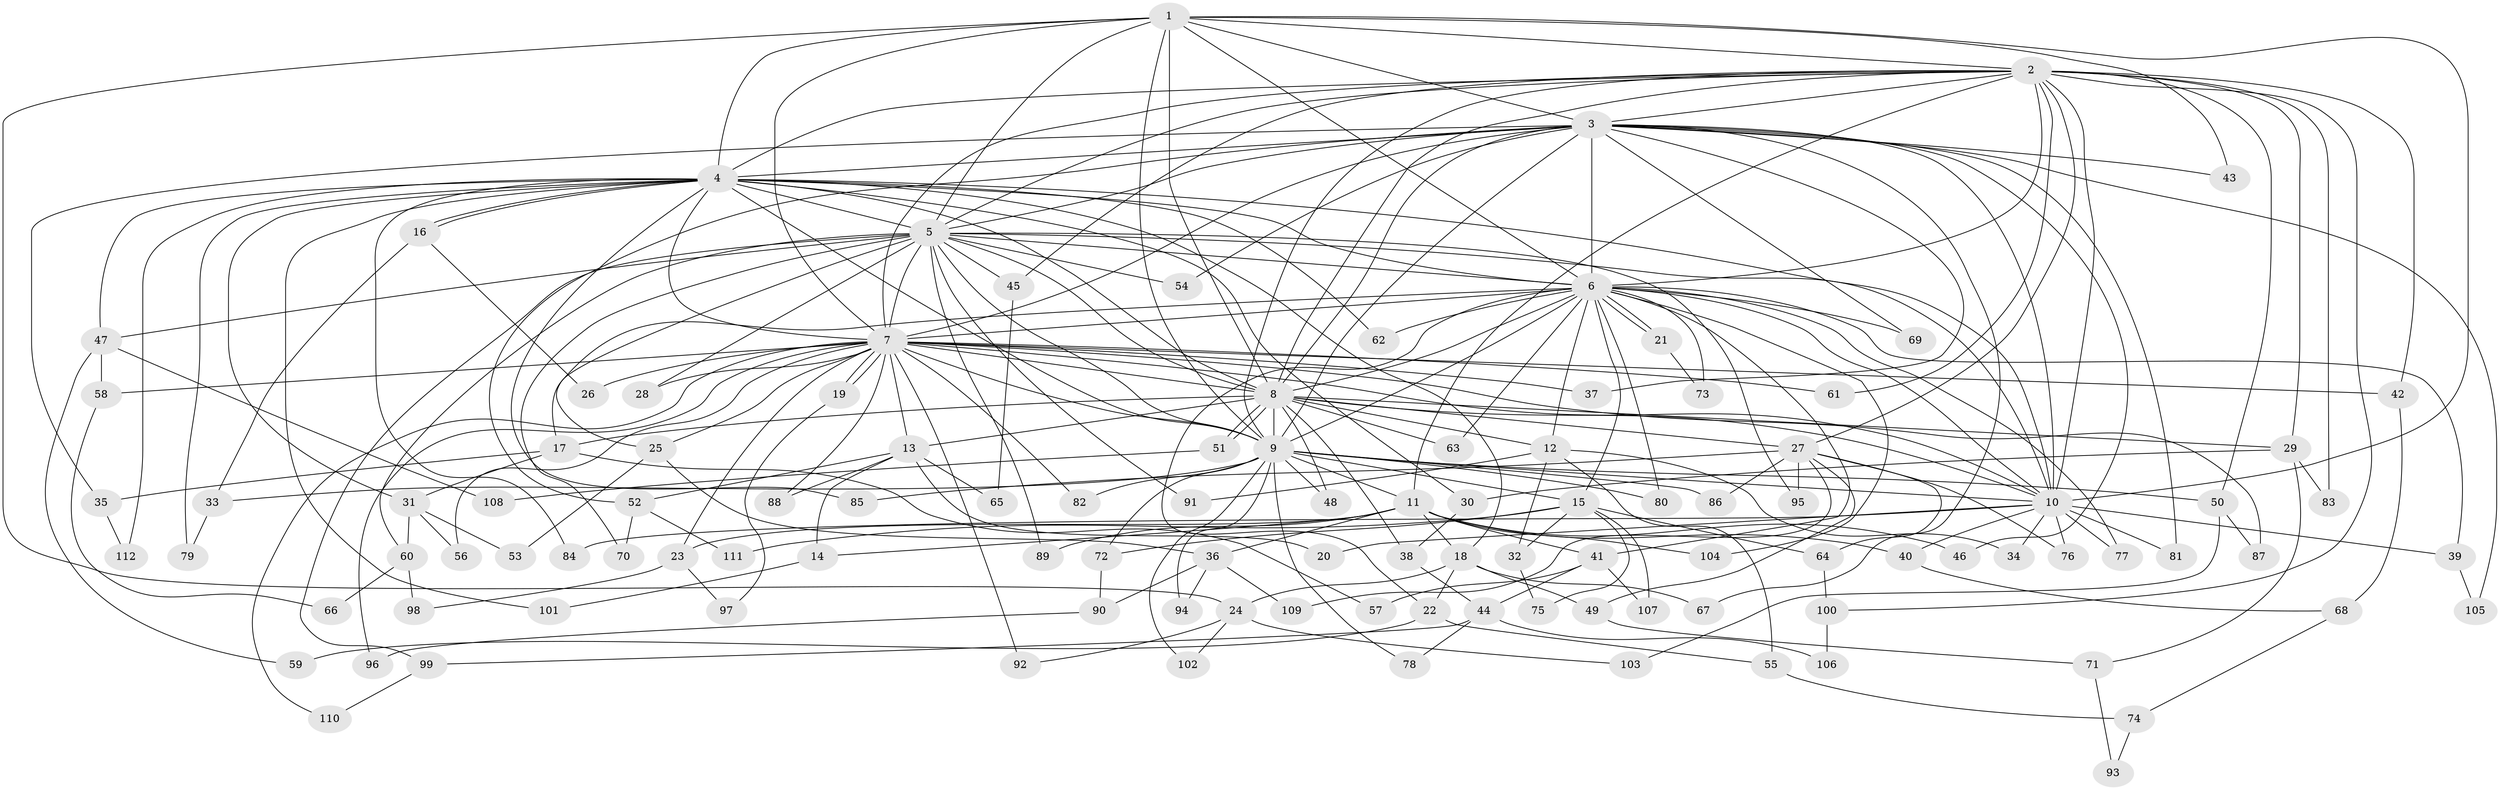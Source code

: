 // Generated by graph-tools (version 1.1) at 2025/13/03/09/25 04:13:44]
// undirected, 112 vertices, 249 edges
graph export_dot {
graph [start="1"]
  node [color=gray90,style=filled];
  1;
  2;
  3;
  4;
  5;
  6;
  7;
  8;
  9;
  10;
  11;
  12;
  13;
  14;
  15;
  16;
  17;
  18;
  19;
  20;
  21;
  22;
  23;
  24;
  25;
  26;
  27;
  28;
  29;
  30;
  31;
  32;
  33;
  34;
  35;
  36;
  37;
  38;
  39;
  40;
  41;
  42;
  43;
  44;
  45;
  46;
  47;
  48;
  49;
  50;
  51;
  52;
  53;
  54;
  55;
  56;
  57;
  58;
  59;
  60;
  61;
  62;
  63;
  64;
  65;
  66;
  67;
  68;
  69;
  70;
  71;
  72;
  73;
  74;
  75;
  76;
  77;
  78;
  79;
  80;
  81;
  82;
  83;
  84;
  85;
  86;
  87;
  88;
  89;
  90;
  91;
  92;
  93;
  94;
  95;
  96;
  97;
  98;
  99;
  100;
  101;
  102;
  103;
  104;
  105;
  106;
  107;
  108;
  109;
  110;
  111;
  112;
  1 -- 2;
  1 -- 3;
  1 -- 4;
  1 -- 5;
  1 -- 6;
  1 -- 7;
  1 -- 8;
  1 -- 9;
  1 -- 10;
  1 -- 24;
  1 -- 43;
  2 -- 3;
  2 -- 4;
  2 -- 5;
  2 -- 6;
  2 -- 7;
  2 -- 8;
  2 -- 9;
  2 -- 10;
  2 -- 11;
  2 -- 27;
  2 -- 29;
  2 -- 42;
  2 -- 45;
  2 -- 50;
  2 -- 61;
  2 -- 83;
  2 -- 100;
  3 -- 4;
  3 -- 5;
  3 -- 6;
  3 -- 7;
  3 -- 8;
  3 -- 9;
  3 -- 10;
  3 -- 35;
  3 -- 37;
  3 -- 43;
  3 -- 46;
  3 -- 52;
  3 -- 54;
  3 -- 67;
  3 -- 69;
  3 -- 81;
  3 -- 105;
  4 -- 5;
  4 -- 6;
  4 -- 7;
  4 -- 8;
  4 -- 9;
  4 -- 10;
  4 -- 16;
  4 -- 16;
  4 -- 18;
  4 -- 30;
  4 -- 31;
  4 -- 47;
  4 -- 62;
  4 -- 79;
  4 -- 84;
  4 -- 85;
  4 -- 101;
  4 -- 112;
  5 -- 6;
  5 -- 7;
  5 -- 8;
  5 -- 9;
  5 -- 10;
  5 -- 25;
  5 -- 28;
  5 -- 45;
  5 -- 47;
  5 -- 54;
  5 -- 60;
  5 -- 70;
  5 -- 89;
  5 -- 91;
  5 -- 95;
  5 -- 99;
  6 -- 7;
  6 -- 8;
  6 -- 9;
  6 -- 10;
  6 -- 12;
  6 -- 15;
  6 -- 17;
  6 -- 21;
  6 -- 21;
  6 -- 22;
  6 -- 39;
  6 -- 41;
  6 -- 62;
  6 -- 63;
  6 -- 69;
  6 -- 73;
  6 -- 77;
  6 -- 80;
  6 -- 104;
  7 -- 8;
  7 -- 9;
  7 -- 10;
  7 -- 13;
  7 -- 19;
  7 -- 19;
  7 -- 23;
  7 -- 25;
  7 -- 26;
  7 -- 28;
  7 -- 37;
  7 -- 42;
  7 -- 56;
  7 -- 58;
  7 -- 61;
  7 -- 82;
  7 -- 87;
  7 -- 88;
  7 -- 92;
  7 -- 96;
  7 -- 110;
  8 -- 9;
  8 -- 10;
  8 -- 12;
  8 -- 13;
  8 -- 17;
  8 -- 27;
  8 -- 29;
  8 -- 38;
  8 -- 48;
  8 -- 51;
  8 -- 51;
  8 -- 63;
  9 -- 10;
  9 -- 11;
  9 -- 15;
  9 -- 33;
  9 -- 48;
  9 -- 50;
  9 -- 72;
  9 -- 78;
  9 -- 80;
  9 -- 82;
  9 -- 86;
  9 -- 94;
  9 -- 102;
  10 -- 20;
  10 -- 34;
  10 -- 39;
  10 -- 40;
  10 -- 76;
  10 -- 77;
  10 -- 81;
  10 -- 84;
  11 -- 14;
  11 -- 18;
  11 -- 23;
  11 -- 36;
  11 -- 40;
  11 -- 41;
  11 -- 46;
  11 -- 89;
  11 -- 104;
  12 -- 32;
  12 -- 34;
  12 -- 55;
  12 -- 91;
  13 -- 14;
  13 -- 20;
  13 -- 52;
  13 -- 65;
  13 -- 88;
  14 -- 101;
  15 -- 32;
  15 -- 64;
  15 -- 72;
  15 -- 75;
  15 -- 107;
  15 -- 111;
  16 -- 26;
  16 -- 33;
  17 -- 31;
  17 -- 35;
  17 -- 57;
  18 -- 22;
  18 -- 24;
  18 -- 49;
  18 -- 67;
  19 -- 97;
  21 -- 73;
  22 -- 55;
  22 -- 59;
  23 -- 97;
  23 -- 98;
  24 -- 92;
  24 -- 102;
  24 -- 103;
  25 -- 36;
  25 -- 53;
  27 -- 49;
  27 -- 64;
  27 -- 76;
  27 -- 85;
  27 -- 86;
  27 -- 95;
  27 -- 109;
  29 -- 30;
  29 -- 71;
  29 -- 83;
  30 -- 38;
  31 -- 53;
  31 -- 56;
  31 -- 60;
  32 -- 75;
  33 -- 79;
  35 -- 112;
  36 -- 90;
  36 -- 94;
  36 -- 109;
  38 -- 44;
  39 -- 105;
  40 -- 68;
  41 -- 44;
  41 -- 57;
  41 -- 107;
  42 -- 68;
  44 -- 78;
  44 -- 99;
  44 -- 106;
  45 -- 65;
  47 -- 58;
  47 -- 59;
  47 -- 108;
  49 -- 71;
  50 -- 87;
  50 -- 103;
  51 -- 108;
  52 -- 70;
  52 -- 111;
  55 -- 74;
  58 -- 66;
  60 -- 66;
  60 -- 98;
  64 -- 100;
  68 -- 74;
  71 -- 93;
  72 -- 90;
  74 -- 93;
  90 -- 96;
  99 -- 110;
  100 -- 106;
}
